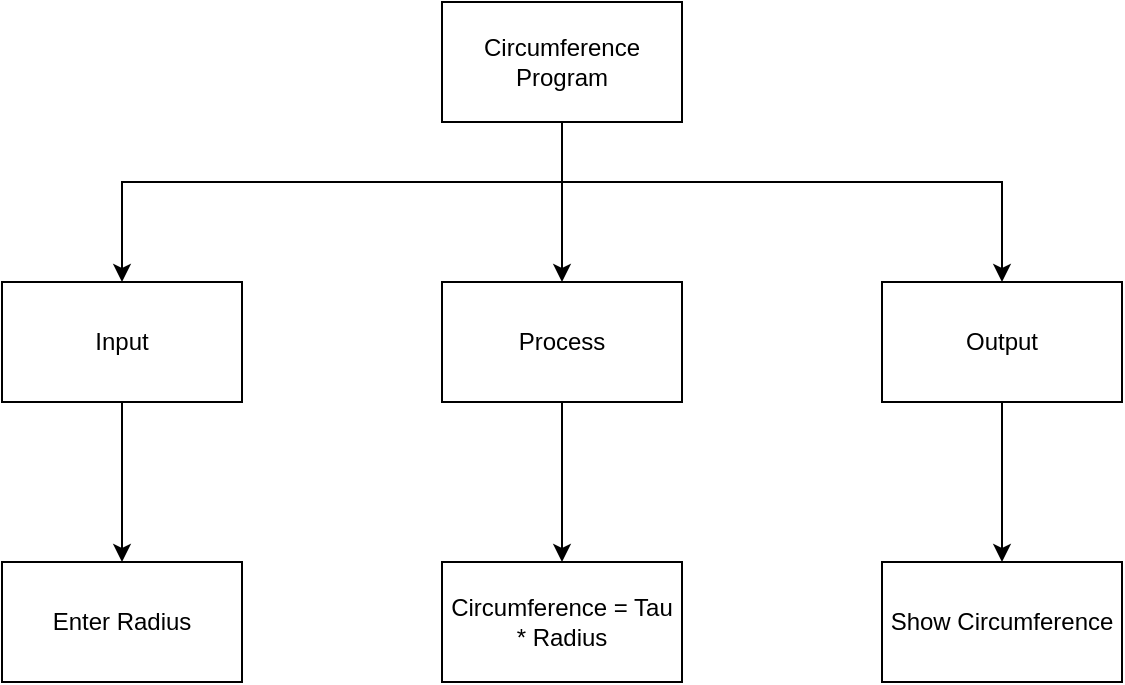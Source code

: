 <mxfile>
    <diagram id="ab6PQC8cTEubqixV5l3a" name="TopDown">
        <mxGraphModel dx="574" dy="580" grid="1" gridSize="10" guides="1" tooltips="1" connect="1" arrows="1" fold="1" page="1" pageScale="1" pageWidth="827" pageHeight="1169" math="0" shadow="0">
            <root>
                <mxCell id="0"/>
                <mxCell id="1" parent="0"/>
                <mxCell id="13" style="edgeStyle=none;html=1;entryX=0.5;entryY=0;entryDx=0;entryDy=0;jumpStyle=line;" edge="1" parent="1" target="20">
                    <mxGeometry relative="1" as="geometry">
                        <mxPoint x="330" y="90" as="sourcePoint"/>
                    </mxGeometry>
                </mxCell>
                <mxCell id="14" style="edgeStyle=orthogonalEdgeStyle;rounded=0;jumpStyle=line;html=1;" edge="1" parent="1" source="16" target="18">
                    <mxGeometry relative="1" as="geometry">
                        <Array as="points">
                            <mxPoint x="330" y="120"/>
                            <mxPoint x="110" y="120"/>
                        </Array>
                    </mxGeometry>
                </mxCell>
                <mxCell id="15" style="edgeStyle=orthogonalEdgeStyle;shape=connector;rounded=0;jumpStyle=line;html=1;labelBackgroundColor=default;fontFamily=Helvetica;fontSize=11;fontColor=default;endArrow=classic;strokeColor=default;" edge="1" parent="1" source="16" target="22">
                    <mxGeometry relative="1" as="geometry">
                        <Array as="points">
                            <mxPoint x="330" y="120"/>
                            <mxPoint x="550" y="120"/>
                        </Array>
                    </mxGeometry>
                </mxCell>
                <mxCell id="16" value="Circumference Program" style="rounded=0;whiteSpace=wrap;html=1;" vertex="1" parent="1">
                    <mxGeometry x="270" y="30" width="120" height="60" as="geometry"/>
                </mxCell>
                <mxCell id="17" style="edgeStyle=none;html=1;exitX=0.5;exitY=1;exitDx=0;exitDy=0;entryX=0.5;entryY=0;entryDx=0;entryDy=0;" edge="1" parent="1" source="18" target="23">
                    <mxGeometry relative="1" as="geometry"/>
                </mxCell>
                <mxCell id="18" value="Input" style="rounded=0;whiteSpace=wrap;html=1;" vertex="1" parent="1">
                    <mxGeometry x="50" y="170" width="120" height="60" as="geometry"/>
                </mxCell>
                <mxCell id="19" style="edgeStyle=none;html=1;exitX=0.5;exitY=1;exitDx=0;exitDy=0;entryX=0.5;entryY=0;entryDx=0;entryDy=0;" edge="1" parent="1" source="20" target="25">
                    <mxGeometry relative="1" as="geometry"/>
                </mxCell>
                <mxCell id="20" value="Process" style="rounded=0;whiteSpace=wrap;html=1;" vertex="1" parent="1">
                    <mxGeometry x="270" y="170" width="120" height="60" as="geometry"/>
                </mxCell>
                <mxCell id="21" style="edgeStyle=none;html=1;exitX=0.5;exitY=1;exitDx=0;exitDy=0;entryX=0.5;entryY=0;entryDx=0;entryDy=0;rounded=0;" edge="1" parent="1" source="22" target="24">
                    <mxGeometry relative="1" as="geometry"/>
                </mxCell>
                <mxCell id="22" value="Output" style="rounded=0;whiteSpace=wrap;html=1;" vertex="1" parent="1">
                    <mxGeometry x="490" y="170" width="120" height="60" as="geometry"/>
                </mxCell>
                <mxCell id="23" value="Enter Radius" style="rounded=0;whiteSpace=wrap;html=1;" vertex="1" parent="1">
                    <mxGeometry x="50" y="310" width="120" height="60" as="geometry"/>
                </mxCell>
                <mxCell id="24" value="Show Circumference" style="rounded=0;whiteSpace=wrap;html=1;" vertex="1" parent="1">
                    <mxGeometry x="490" y="310" width="120" height="60" as="geometry"/>
                </mxCell>
                <mxCell id="25" value="Circumference = Tau * Radius" style="rounded=0;whiteSpace=wrap;html=1;" vertex="1" parent="1">
                    <mxGeometry x="270" y="310" width="120" height="60" as="geometry"/>
                </mxCell>
            </root>
        </mxGraphModel>
    </diagram>
</mxfile>